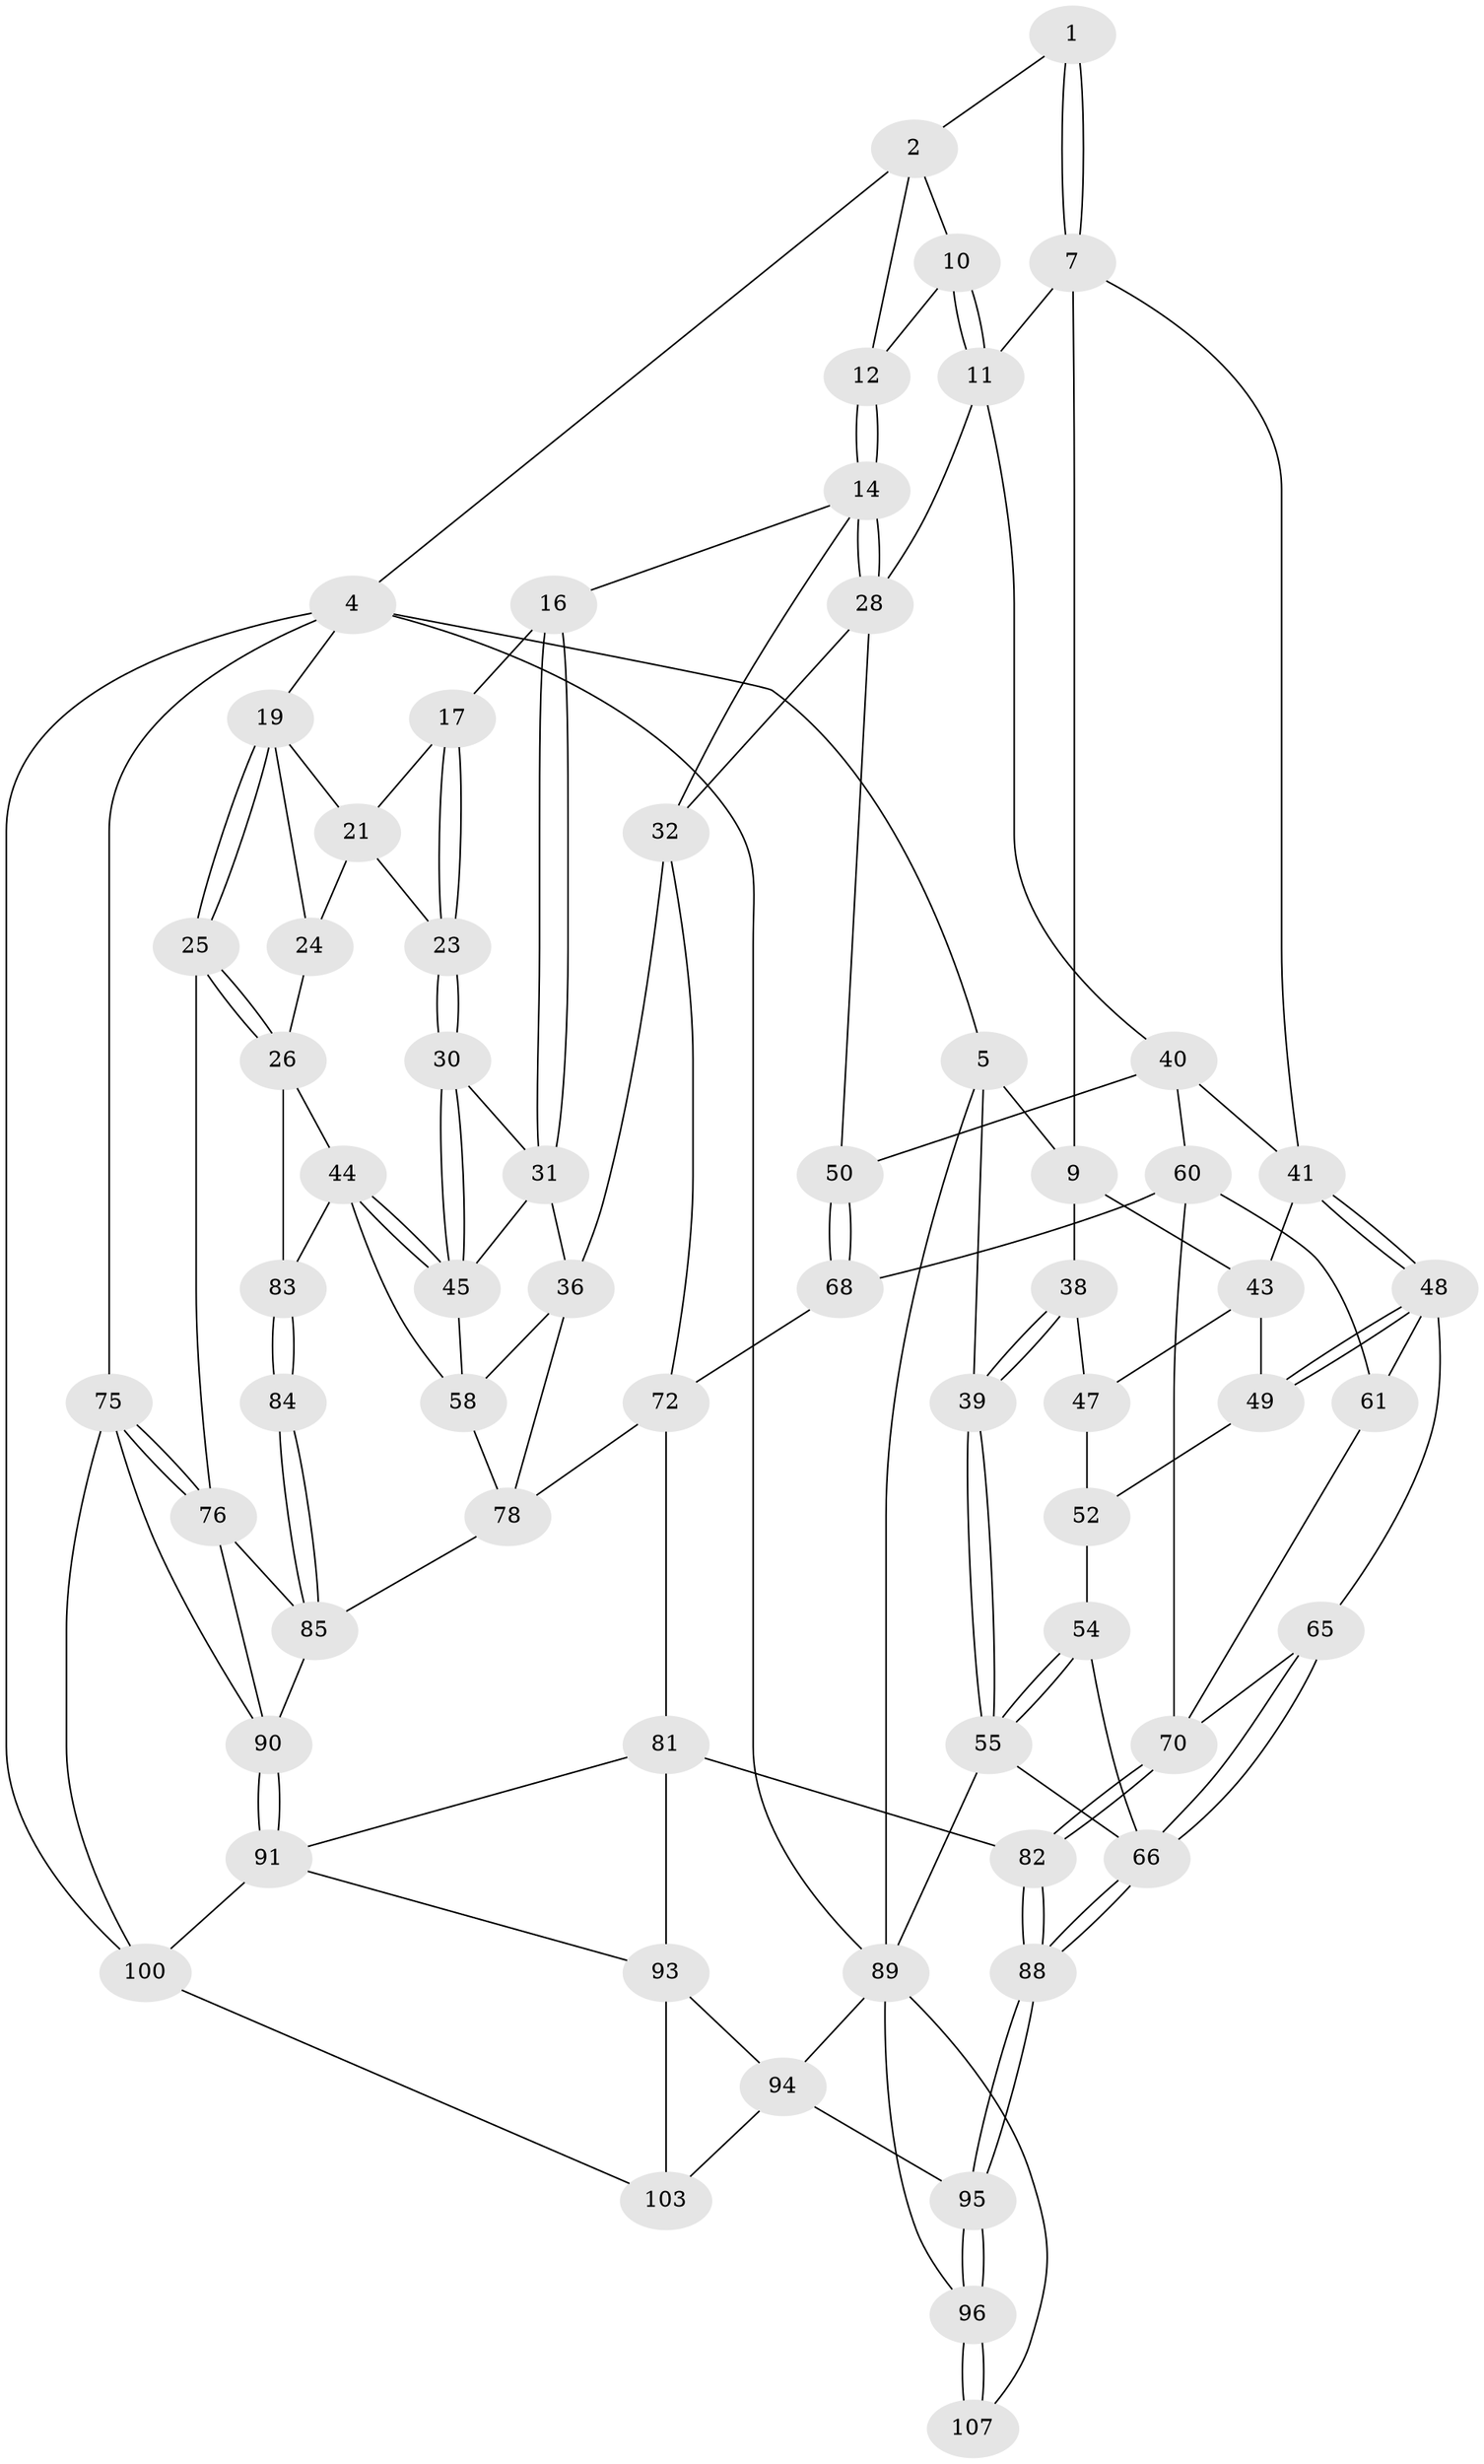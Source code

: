 // original degree distribution, {3: 0.028037383177570093, 4: 0.21495327102803738, 6: 0.205607476635514, 5: 0.5514018691588785}
// Generated by graph-tools (version 1.1) at 2025/42/03/06/25 10:42:31]
// undirected, 64 vertices, 143 edges
graph export_dot {
graph [start="1"]
  node [color=gray90,style=filled];
  1 [pos="+0.4814228850948515+0"];
  2 [pos="+0.5744808242720942+0",super="+3"];
  4 [pos="+1+0",super="+74"];
  5 [pos="+0+0",super="+6"];
  7 [pos="+0.2823559989185436+0.110101622233079",super="+8"];
  9 [pos="+0.2102897632753066+0.13388221751125817",super="+37"];
  10 [pos="+0.5797696618805269+0"];
  11 [pos="+0.4213044710226217+0.15420349391984287",super="+29"];
  12 [pos="+0.6550000997059244+0.03996228359418743",super="+13"];
  14 [pos="+0.6619428609272101+0.06456340224079378",super="+15"];
  16 [pos="+0.8009992346933108+0.15321300650685535"];
  17 [pos="+0.8399825951085663+0.15029908398648925",super="+18"];
  19 [pos="+1+0",super="+20"];
  21 [pos="+0.958828663774431+0.12931765164370548",super="+22"];
  23 [pos="+0.9141079755019722+0.22618604608695145"];
  24 [pos="+0.9744651498580754+0.2083530714375722"];
  25 [pos="+1+0.32687674165560093"];
  26 [pos="+1+0.3270468752680738",super="+27"];
  28 [pos="+0.5529158894149944+0.22739537243658495",super="+34"];
  30 [pos="+0.9106826562292842+0.272457451894271"];
  31 [pos="+0.8058854761090216+0.21498152053559233",super="+35"];
  32 [pos="+0.6983897866388995+0.3313008480758113",super="+33"];
  36 [pos="+0.7074166468910024+0.33503131870039",super="+59"];
  38 [pos="+0+0.12961723564484864"];
  39 [pos="+0+0.07278333046005432"];
  40 [pos="+0.40283421607778364+0.2438051851897308",super="+51"];
  41 [pos="+0.2854348755897026+0.27641568971649977",super="+42"];
  43 [pos="+0.13098994167758357+0.24314469579870818",super="+46"];
  44 [pos="+0.9338139386612127+0.3184583712873",super="+63"];
  45 [pos="+0.9149179189120666+0.2981636052270005",super="+56"];
  47 [pos="+0.0604583480081179+0.2727753918606347"];
  48 [pos="+0.2612387357494634+0.32846972322792567",super="+62"];
  49 [pos="+0.1617236374044346+0.32192646272181047"];
  50 [pos="+0.4898447719134212+0.34505327019820076"];
  52 [pos="+0.1406979647095827+0.33854251374155864",super="+53"];
  54 [pos="+0.05258515015745569+0.33361027748801414",super="+57"];
  55 [pos="+0+0.46656219756229883",super="+80"];
  58 [pos="+0.8193580975659507+0.4021060611320823",super="+64"];
  60 [pos="+0.4436751573804605+0.34156977852625564",super="+69"];
  61 [pos="+0.38252075800797225+0.3788874234403192"];
  65 [pos="+0.2632656897126247+0.4162497999077601"];
  66 [pos="+0.1784920743594197+0.5923630036665711",super="+67"];
  68 [pos="+0.49030852543539477+0.4304051787881615"];
  70 [pos="+0.3999158217314951+0.463842240540146",super="+71"];
  72 [pos="+0.572533437494693+0.521949445348317",super="+73"];
  75 [pos="+1+1",super="+99"];
  76 [pos="+1+0.7359441816543101",super="+77"];
  78 [pos="+0.7372881565151451+0.543726280549692",super="+79"];
  81 [pos="+0.5068143913712252+0.5854707236185398",super="+92"];
  82 [pos="+0.4246114770536257+0.6075210358365931"];
  83 [pos="+0.9071837415209664+0.4508003047381155",super="+87"];
  84 [pos="+0.9205014015769519+0.5119082771492597"];
  85 [pos="+0.9256920540177702+0.5716219042527128",super="+86"];
  88 [pos="+0.3107142721227325+0.6939432006117415"];
  89 [pos="+0+0.76417882501661",super="+106"];
  90 [pos="+0.8087264269255833+0.6520824878664552",super="+98"];
  91 [pos="+0.7259756681600473+0.7549595773433753",super="+101"];
  93 [pos="+0.5121471434979208+0.8091764192046581",super="+102"];
  94 [pos="+0.43509888131388014+0.824514480069604",super="+104"];
  95 [pos="+0.3212069860324794+0.7729696928652052"];
  96 [pos="+0.3034254871730303+0.8037845035079587",super="+97"];
  100 [pos="+0.8947228541842551+0.8944673952089341",super="+105"];
  103 [pos="+0.644607267476226+1"];
  107 [pos="+0.24377995430433805+1"];
  1 -- 2;
  1 -- 7;
  1 -- 7;
  2 -- 10;
  2 -- 4;
  2 -- 12;
  4 -- 5;
  4 -- 19;
  4 -- 100;
  4 -- 89;
  4 -- 75;
  5 -- 39;
  5 -- 89;
  5 -- 9;
  7 -- 11;
  7 -- 9;
  7 -- 41;
  9 -- 43;
  9 -- 38;
  10 -- 11;
  10 -- 11;
  10 -- 12;
  11 -- 40;
  11 -- 28;
  12 -- 14;
  12 -- 14;
  14 -- 28;
  14 -- 28;
  14 -- 16;
  14 -- 32;
  16 -- 17;
  16 -- 31;
  16 -- 31;
  17 -- 23;
  17 -- 23;
  17 -- 21;
  19 -- 25;
  19 -- 25;
  19 -- 24;
  19 -- 21;
  21 -- 24;
  21 -- 23;
  23 -- 30;
  23 -- 30;
  24 -- 26;
  25 -- 26;
  25 -- 26;
  25 -- 76;
  26 -- 44;
  26 -- 83;
  28 -- 32;
  28 -- 50;
  30 -- 31;
  30 -- 45;
  30 -- 45;
  31 -- 36;
  31 -- 45;
  32 -- 36;
  32 -- 72;
  36 -- 58;
  36 -- 78;
  38 -- 39;
  38 -- 39;
  38 -- 47;
  39 -- 55;
  39 -- 55;
  40 -- 41;
  40 -- 50;
  40 -- 60;
  41 -- 48;
  41 -- 48;
  41 -- 43;
  43 -- 49;
  43 -- 47;
  44 -- 45;
  44 -- 45;
  44 -- 58;
  44 -- 83;
  45 -- 58;
  47 -- 52;
  48 -- 49;
  48 -- 49;
  48 -- 65;
  48 -- 61;
  49 -- 52;
  50 -- 68;
  50 -- 68;
  52 -- 54 [weight=2];
  54 -- 55;
  54 -- 55;
  54 -- 66;
  55 -- 89;
  55 -- 66;
  58 -- 78;
  60 -- 61;
  60 -- 70;
  60 -- 68;
  61 -- 70;
  65 -- 66;
  65 -- 66;
  65 -- 70;
  66 -- 88;
  66 -- 88;
  68 -- 72;
  70 -- 82;
  70 -- 82;
  72 -- 81;
  72 -- 78;
  75 -- 76;
  75 -- 76;
  75 -- 90;
  75 -- 100;
  76 -- 90;
  76 -- 85;
  78 -- 85;
  81 -- 82;
  81 -- 91;
  81 -- 93;
  82 -- 88;
  82 -- 88;
  83 -- 84 [weight=2];
  83 -- 84;
  84 -- 85;
  84 -- 85;
  85 -- 90;
  88 -- 95;
  88 -- 95;
  89 -- 96;
  89 -- 107;
  89 -- 94;
  90 -- 91;
  90 -- 91;
  91 -- 100;
  91 -- 93;
  93 -- 94;
  93 -- 103;
  94 -- 95;
  94 -- 103;
  95 -- 96;
  95 -- 96;
  96 -- 107 [weight=2];
  96 -- 107;
  100 -- 103;
}
